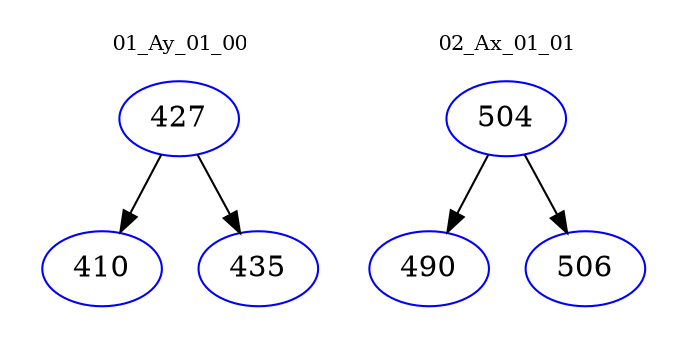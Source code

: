 digraph{
subgraph cluster_0 {
color = white
label = "01_Ay_01_00";
fontsize=10;
T0_427 [label="427", color="blue"]
T0_427 -> T0_410 [color="black"]
T0_410 [label="410", color="blue"]
T0_427 -> T0_435 [color="black"]
T0_435 [label="435", color="blue"]
}
subgraph cluster_1 {
color = white
label = "02_Ax_01_01";
fontsize=10;
T1_504 [label="504", color="blue"]
T1_504 -> T1_490 [color="black"]
T1_490 [label="490", color="blue"]
T1_504 -> T1_506 [color="black"]
T1_506 [label="506", color="blue"]
}
}
